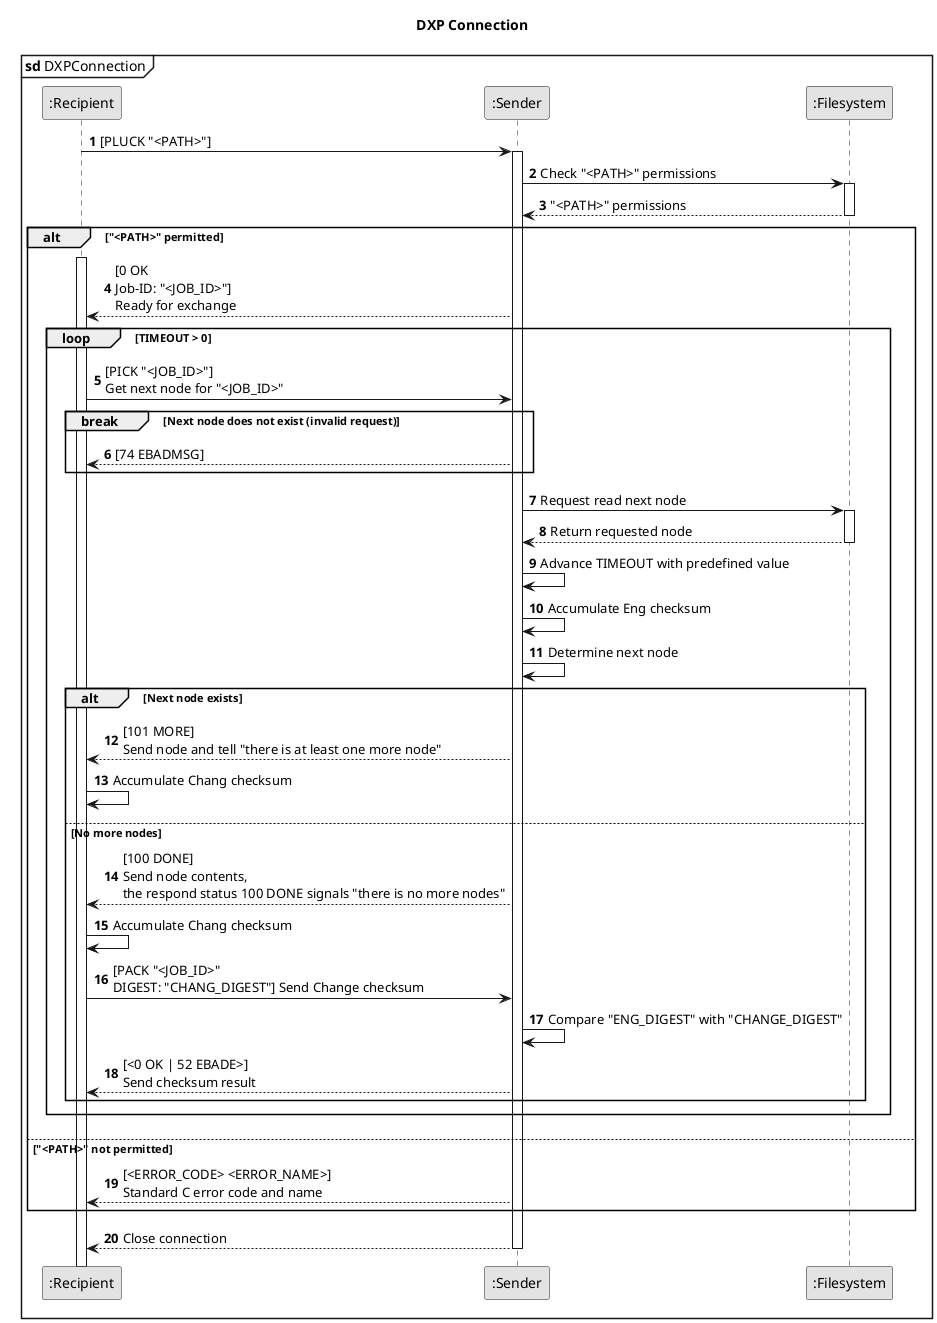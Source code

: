 @startuml
!pragma teoz true
skinparam monochrome true
skinparam defaultFontName Courier New

title DXP Connection
mainframe **sd** DXPConnection

participant ":Recipient" as Recipient
participant ":Sender" as Sender
participant ":Filesystem" as Filesystem

autonumber

Recipient -> Sender: [PLUCK "<PATH>"]
activate Sender

Sender -> Filesystem: Check "<PATH>" permissions
activate Filesystem
Filesystem --> Sender: "<PATH>" permissions
deactivate Filesystem

' alt 1
alt "<PATH>" permitted
activate Recipient
Sender --> Recipient: [0 OK\nJob-ID: "<JOB_ID>"]\nReady for exchange

' loop 1
loop TIMEOUT > 0
Recipient -> Sender: [PICK "<JOB_ID>"]\nGet next node for "<JOB_ID>"

' break 1
break Next node does not exist (invalid request)
Sender --> Recipient: [74 EBADMSG]

' break 1
end

Sender -> Filesystem: Request read next node
activate Filesystem
Filesystem --> Sender: Return requested node
deactivate Filesystem

Sender -> Sender: Advance TIMEOUT with predefined value
Sender -> Sender: Accumulate Eng checksum
Sender -> Sender: Determine next node

' alt 2
alt Next node exists
Sender --> Recipient: [101 MORE]\nSend node and tell "there is at least one more node"
Recipient -> Recipient: Accumulate Chang checksum

' alt 2
else No more nodes
Sender --> Recipient: [100 DONE]\nSend node contents,\nthe respond status 100 DONE signals "there is no more nodes"
Recipient -> Recipient: Accumulate Chang checksum
Recipient -> Sender: [PACK "<JOB_ID>"\nDIGEST: "CHANG_DIGEST"] Send Change checksum
Sender -> Sender: Compare "ENG_DIGEST" with "CHANGE_DIGEST"
Sender --> Recipient: [<0 OK | 52 EBADE>]\nSend checksum result

' alt 2
end

' loop 1
end

' alt 1
else "<PATH>" not permitted
Sender --> Recipient: [<ERROR_CODE> <ERROR_NAME>]\nStandard C error code and name
'alt 1
end

Sender --> Recipient: Close connection
deactivate Sender
@enduml
